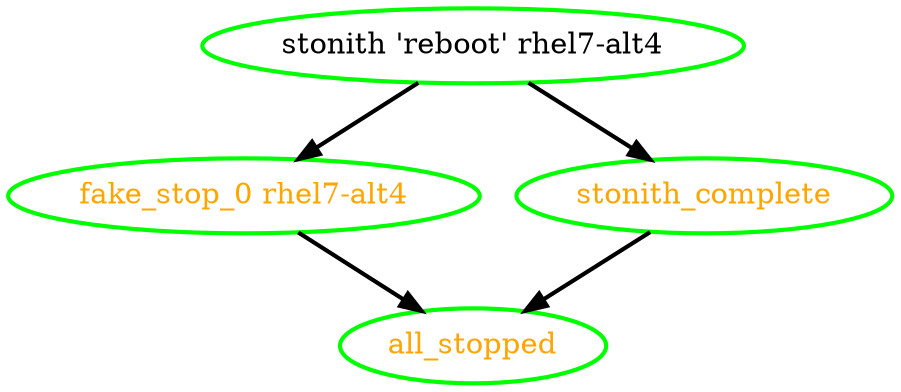 digraph "g" {
"all_stopped" [ style=bold color="green" fontcolor="orange"]
"fake_stop_0 rhel7-alt4" -> "all_stopped" [ style = bold]
"fake_stop_0 rhel7-alt4" [ style=bold color="green" fontcolor="orange"]
"stonith 'reboot' rhel7-alt4" -> "fake_stop_0 rhel7-alt4" [ style = bold]
"stonith 'reboot' rhel7-alt4" -> "stonith_complete" [ style = bold]
"stonith 'reboot' rhel7-alt4" [ style=bold color="green" fontcolor="black"]
"stonith_complete" -> "all_stopped" [ style = bold]
"stonith_complete" [ style=bold color="green" fontcolor="orange"]
}
